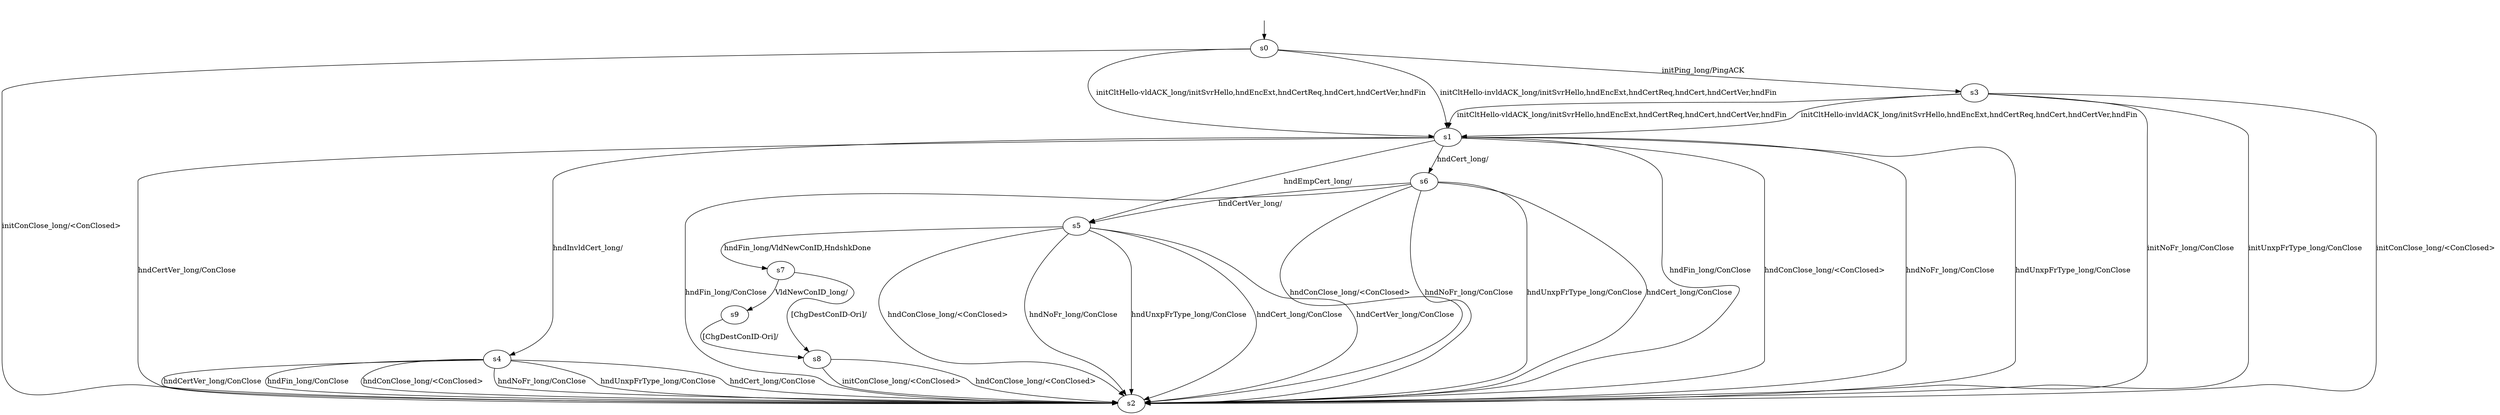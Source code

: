 digraph "../results/quicheModels/quiche-BWCA-lCS-0/learnedModel" {
s0 [label=s0];
s1 [label=s1];
s2 [label=s2];
s3 [label=s3];
s4 [label=s4];
s5 [label=s5];
s6 [label=s6];
s7 [label=s7];
s8 [label=s8];
s9 [label=s9];
s0 -> s3  [label="initPing_long/PingACK "];
s0 -> s2  [label="initConClose_long/<ConClosed> "];
s0 -> s1  [label="initCltHello-vldACK_long/initSvrHello,hndEncExt,hndCertReq,hndCert,hndCertVer,hndFin "];
s0 -> s1  [label="initCltHello-invldACK_long/initSvrHello,hndEncExt,hndCertReq,hndCert,hndCertVer,hndFin "];
s1 -> s2  [label="hndFin_long/ConClose "];
s1 -> s2  [label="hndConClose_long/<ConClosed> "];
s1 -> s2  [label="hndNoFr_long/ConClose "];
s1 -> s2  [label="hndUnxpFrType_long/ConClose "];
s1 -> s6  [label="hndCert_long/ "];
s1 -> s2  [label="hndCertVer_long/ConClose "];
s1 -> s5  [label="hndEmpCert_long/ "];
s1 -> s4  [label="hndInvldCert_long/ "];
s3 -> s2  [label="initConClose_long/<ConClosed> "];
s3 -> s1  [label="initCltHello-vldACK_long/initSvrHello,hndEncExt,hndCertReq,hndCert,hndCertVer,hndFin "];
s3 -> s1  [label="initCltHello-invldACK_long/initSvrHello,hndEncExt,hndCertReq,hndCert,hndCertVer,hndFin "];
s3 -> s2  [label="initNoFr_long/ConClose "];
s3 -> s2  [label="initUnxpFrType_long/ConClose "];
s4 -> s2  [label="hndFin_long/ConClose "];
s4 -> s2  [label="hndConClose_long/<ConClosed> "];
s4 -> s2  [label="hndNoFr_long/ConClose "];
s4 -> s2  [label="hndUnxpFrType_long/ConClose "];
s4 -> s2  [label="hndCert_long/ConClose "];
s4 -> s2  [label="hndCertVer_long/ConClose "];
s5 -> s7  [label="hndFin_long/VldNewConID,HndshkDone "];
s5 -> s2  [label="hndConClose_long/<ConClosed> "];
s5 -> s2  [label="hndNoFr_long/ConClose "];
s5 -> s2  [label="hndUnxpFrType_long/ConClose "];
s5 -> s2  [label="hndCert_long/ConClose "];
s5 -> s2  [label="hndCertVer_long/ConClose "];
s6 -> s2  [label="hndFin_long/ConClose "];
s6 -> s2  [label="hndConClose_long/<ConClosed> "];
s6 -> s2  [label="hndNoFr_long/ConClose "];
s6 -> s2  [label="hndUnxpFrType_long/ConClose "];
s6 -> s2  [label="hndCert_long/ConClose "];
s6 -> s5  [label="hndCertVer_long/ "];
s7 -> s9  [label="VldNewConID_long/ "];
s7 -> s8  [label="[ChgDestConID-Ori]/ "];
s8 -> s2  [label="initConClose_long/<ConClosed> "];
s8 -> s2  [label="hndConClose_long/<ConClosed> "];
s9 -> s8  [label="[ChgDestConID-Ori]/ "];
__start0 [label="", shape=none];
__start0 -> s0  [label=""];
}
